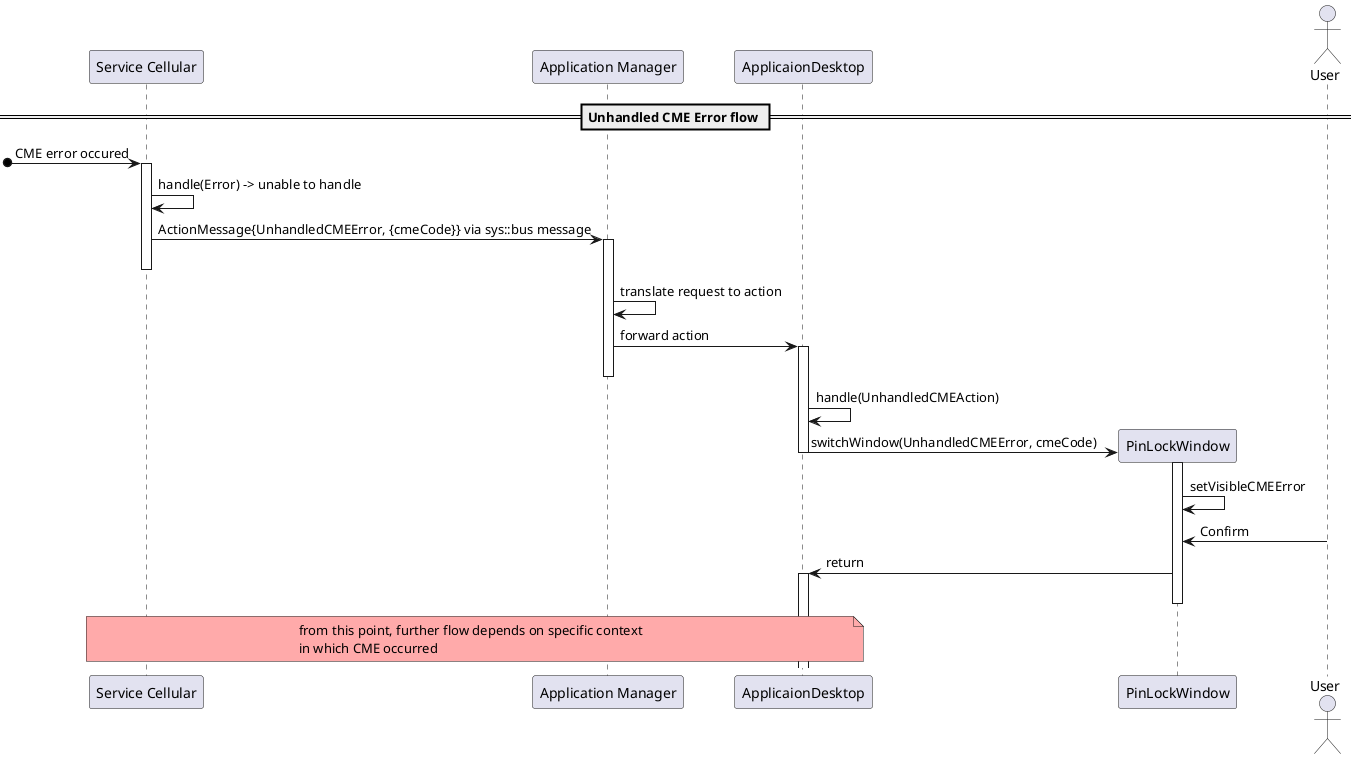 @startuml

@startuml

participant "Service Cellular" as srvclr
participant "Application Manager" as appmgr
participant "ApplicaionDesktop" as appdsktp
participant "PinLockWindow" as pinwin
actor User

    == Unhandled CME Error flow ==

[o->srvclr : CME error occured
activate srvclr
srvclr -> srvclr : handle(Error) -> unable to handle
srvclr -> appmgr : ActionMessage{UnhandledCMEError, {cmeCode}} via sys::bus message
    activate appmgr
deactivate srvclr
    appmgr -> appmgr : translate request to action
    appmgr -> appdsktp : forward action
        activate appdsktp
    deactivate appmgr
        appdsktp -> appdsktp : handle(UnhandledCMEAction)

        appdsktp -> pinwin ** : switchWindow(UnhandledCMEError, cmeCode)
            activate pinwin
        deactivate appdsktp
            pinwin -> pinwin : setVisibleCMEError
            pinwin <- User : Confirm
        appdsktp <- pinwin : return
        activate appdsktp
            deactivate pinwin

note over srvclr, appdsktp #FFAAAA
    from this point, further flow depends on specific context
    in which CME occurred
end note

@enduml
